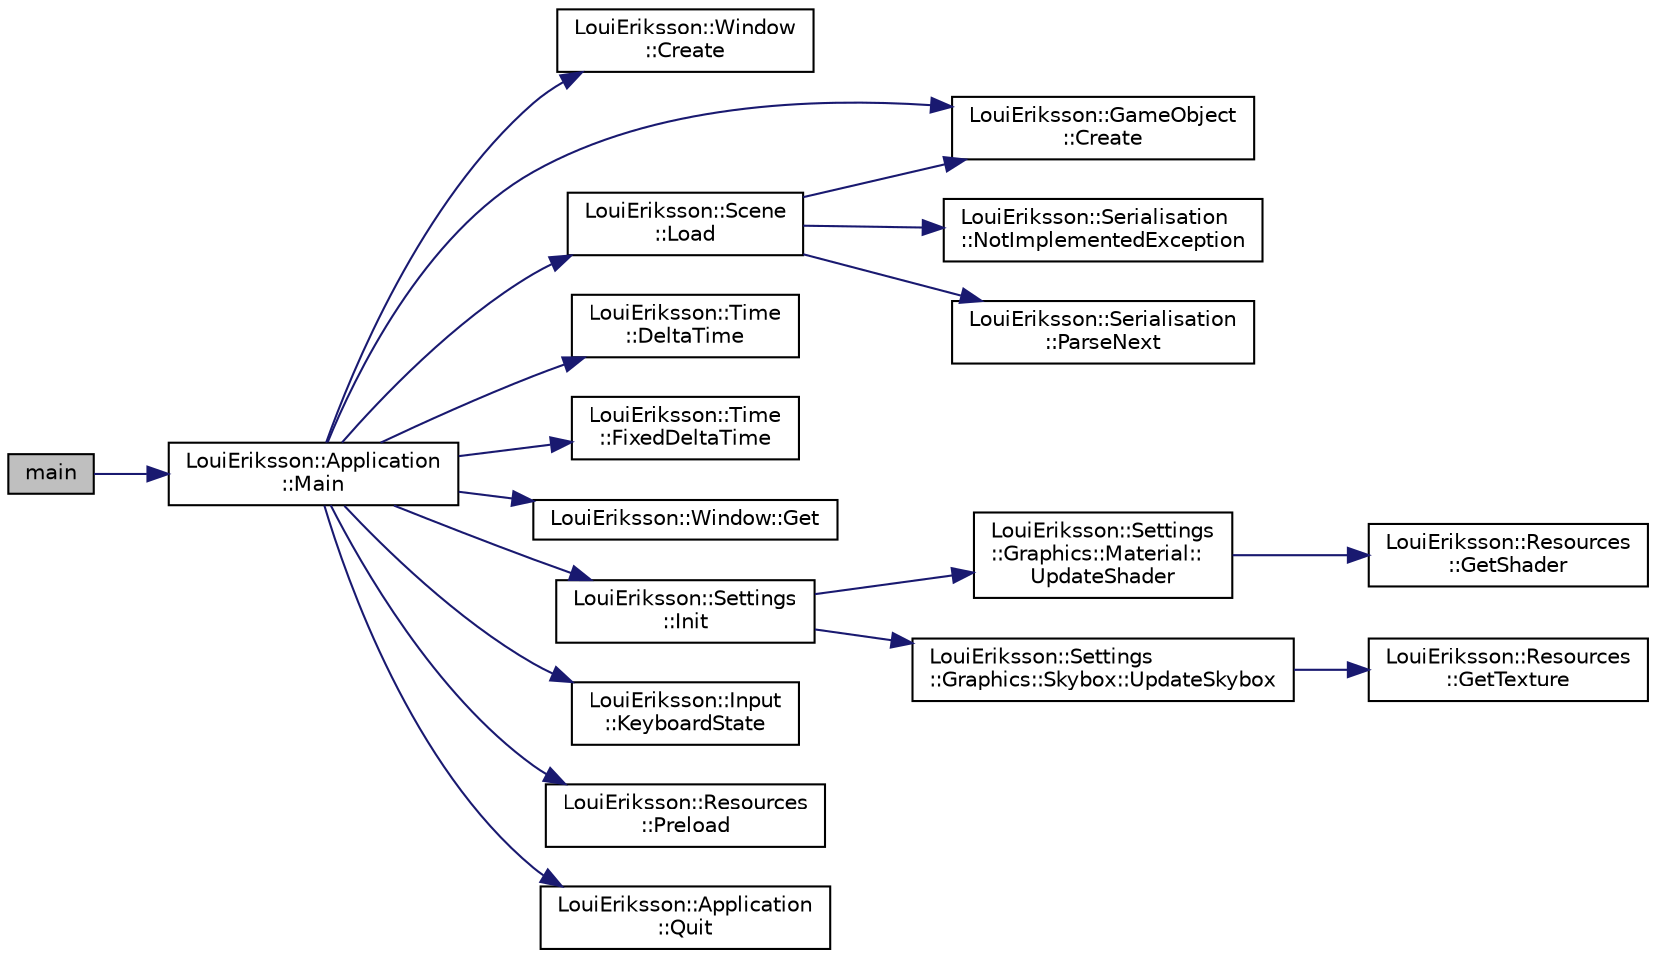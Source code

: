 digraph "main"
{
 // LATEX_PDF_SIZE
  edge [fontname="Helvetica",fontsize="10",labelfontname="Helvetica",labelfontsize="10"];
  node [fontname="Helvetica",fontsize="10",shape=record];
  rankdir="LR";
  Node1 [label="main",height=0.2,width=0.4,color="black", fillcolor="grey75", style="filled", fontcolor="black",tooltip="Entry point for the program."];
  Node1 -> Node2 [color="midnightblue",fontsize="10",style="solid",fontname="Helvetica"];
  Node2 [label="LouiEriksson::Application\l::Main",height=0.2,width=0.4,color="black", fillcolor="white", style="filled",URL="$class_loui_eriksson_1_1_application.html#a3cd3d52cd7a0b2520ab7b53159214657",tooltip="Main function of the application."];
  Node2 -> Node3 [color="midnightblue",fontsize="10",style="solid",fontname="Helvetica"];
  Node3 [label="LouiEriksson::Window\l::Create",height=0.2,width=0.4,color="black", fillcolor="white", style="filled",URL="$class_loui_eriksson_1_1_window.html#a7b7d824da6668c14e0fbfe6e1c44189b",tooltip=" "];
  Node2 -> Node4 [color="midnightblue",fontsize="10",style="solid",fontname="Helvetica"];
  Node4 [label="LouiEriksson::GameObject\l::Create",height=0.2,width=0.4,color="black", fillcolor="white", style="filled",URL="$class_loui_eriksson_1_1_game_object.html#a71bcfebaad6ca5aaef171e03ea86b859",tooltip="Factory function which creates a GameObject within a Scene."];
  Node2 -> Node5 [color="midnightblue",fontsize="10",style="solid",fontname="Helvetica"];
  Node5 [label="LouiEriksson::Time\l::DeltaTime",height=0.2,width=0.4,color="black", fillcolor="white", style="filled",URL="$class_loui_eriksson_1_1_time.html#a5a3dc4db767b5dc8d88e560d764e770c",tooltip=" "];
  Node2 -> Node6 [color="midnightblue",fontsize="10",style="solid",fontname="Helvetica"];
  Node6 [label="LouiEriksson::Time\l::FixedDeltaTime",height=0.2,width=0.4,color="black", fillcolor="white", style="filled",URL="$class_loui_eriksson_1_1_time.html#ac62a8ce3c9de43087216c1d57a9aea3d",tooltip=" "];
  Node2 -> Node7 [color="midnightblue",fontsize="10",style="solid",fontname="Helvetica"];
  Node7 [label="LouiEriksson::Window::Get",height=0.2,width=0.4,color="black", fillcolor="white", style="filled",URL="$class_loui_eriksson_1_1_window.html#af814b0a014982fd2ef4d4a788490eb19",tooltip=" "];
  Node2 -> Node8 [color="midnightblue",fontsize="10",style="solid",fontname="Helvetica"];
  Node8 [label="LouiEriksson::Settings\l::Init",height=0.2,width=0.4,color="black", fillcolor="white", style="filled",URL="$class_loui_eriksson_1_1_settings.html#a99f22abc6c114e19c20a05806daa8090",tooltip="Intialise settings on application start."];
  Node8 -> Node9 [color="midnightblue",fontsize="10",style="solid",fontname="Helvetica"];
  Node9 [label="LouiEriksson::Settings\l::Graphics::Material::\lUpdateShader",height=0.2,width=0.4,color="black", fillcolor="white", style="filled",URL="$struct_loui_eriksson_1_1_settings_1_1_graphics_1_1_material.html#a2dbd157a39ddbb149e951ecdc4d14d71",tooltip=" "];
  Node9 -> Node10 [color="midnightblue",fontsize="10",style="solid",fontname="Helvetica"];
  Node10 [label="LouiEriksson::Resources\l::GetShader",height=0.2,width=0.4,color="black", fillcolor="white", style="filled",URL="$class_loui_eriksson_1_1_resources.html#a7c2062c2bfb5d5a3675a1bbc2e0771e5",tooltip=" "];
  Node8 -> Node11 [color="midnightblue",fontsize="10",style="solid",fontname="Helvetica"];
  Node11 [label="LouiEriksson::Settings\l::Graphics::Skybox::UpdateSkybox",height=0.2,width=0.4,color="black", fillcolor="white", style="filled",URL="$struct_loui_eriksson_1_1_settings_1_1_graphics_1_1_skybox.html#aefe5367353ec24123a46bf1632afc8d8",tooltip=" "];
  Node11 -> Node12 [color="midnightblue",fontsize="10",style="solid",fontname="Helvetica"];
  Node12 [label="LouiEriksson::Resources\l::GetTexture",height=0.2,width=0.4,color="black", fillcolor="white", style="filled",URL="$class_loui_eriksson_1_1_resources.html#a0d1a352395262f177f8e0bf9697f1198",tooltip=" "];
  Node2 -> Node13 [color="midnightblue",fontsize="10",style="solid",fontname="Helvetica"];
  Node13 [label="LouiEriksson::Input\l::KeyboardState",height=0.2,width=0.4,color="black", fillcolor="white", style="filled",URL="$class_loui_eriksson_1_1_input.html#afc8c10b0cc3accf45e2d8c5fcf19bad2",tooltip=" "];
  Node2 -> Node14 [color="midnightblue",fontsize="10",style="solid",fontname="Helvetica"];
  Node14 [label="LouiEriksson::Scene\l::Load",height=0.2,width=0.4,color="black", fillcolor="white", style="filled",URL="$class_loui_eriksson_1_1_scene.html#aefa6e8596c7a6b42d7b87b429312a764",tooltip="TryLoad the Scene from xml format at a given path."];
  Node14 -> Node4 [color="midnightblue",fontsize="10",style="solid",fontname="Helvetica"];
  Node14 -> Node15 [color="midnightblue",fontsize="10",style="solid",fontname="Helvetica"];
  Node15 [label="LouiEriksson::Serialisation\l::NotImplementedException",height=0.2,width=0.4,color="black", fillcolor="white", style="filled",URL="$class_loui_eriksson_1_1_serialisation.html#a4a5faa1808910344e2cdf251d63c56ed",tooltip="Placeholder for an actual custom exception."];
  Node14 -> Node16 [color="midnightblue",fontsize="10",style="solid",fontname="Helvetica"];
  Node16 [label="LouiEriksson::Serialisation\l::ParseNext",height=0.2,width=0.4,color="black", fillcolor="white", style="filled",URL="$class_loui_eriksson_1_1_serialisation.html#adeb428f5d6d87f3d36aa7fef13dd8f90",tooltip=" "];
  Node2 -> Node17 [color="midnightblue",fontsize="10",style="solid",fontname="Helvetica"];
  Node17 [label="LouiEriksson::Resources\l::Preload",height=0.2,width=0.4,color="black", fillcolor="white", style="filled",URL="$class_loui_eriksson_1_1_resources.html#a7b99796ee90be12e77eba2bbe4022e2f",tooltip=" "];
  Node2 -> Node18 [color="midnightblue",fontsize="10",style="solid",fontname="Helvetica"];
  Node18 [label="LouiEriksson::Application\l::Quit",height=0.2,width=0.4,color="black", fillcolor="white", style="filled",URL="$class_loui_eriksson_1_1_application.html#a527b4c4cae3f53b94cff4f8d5001710e",tooltip="Quits the application."];
}
